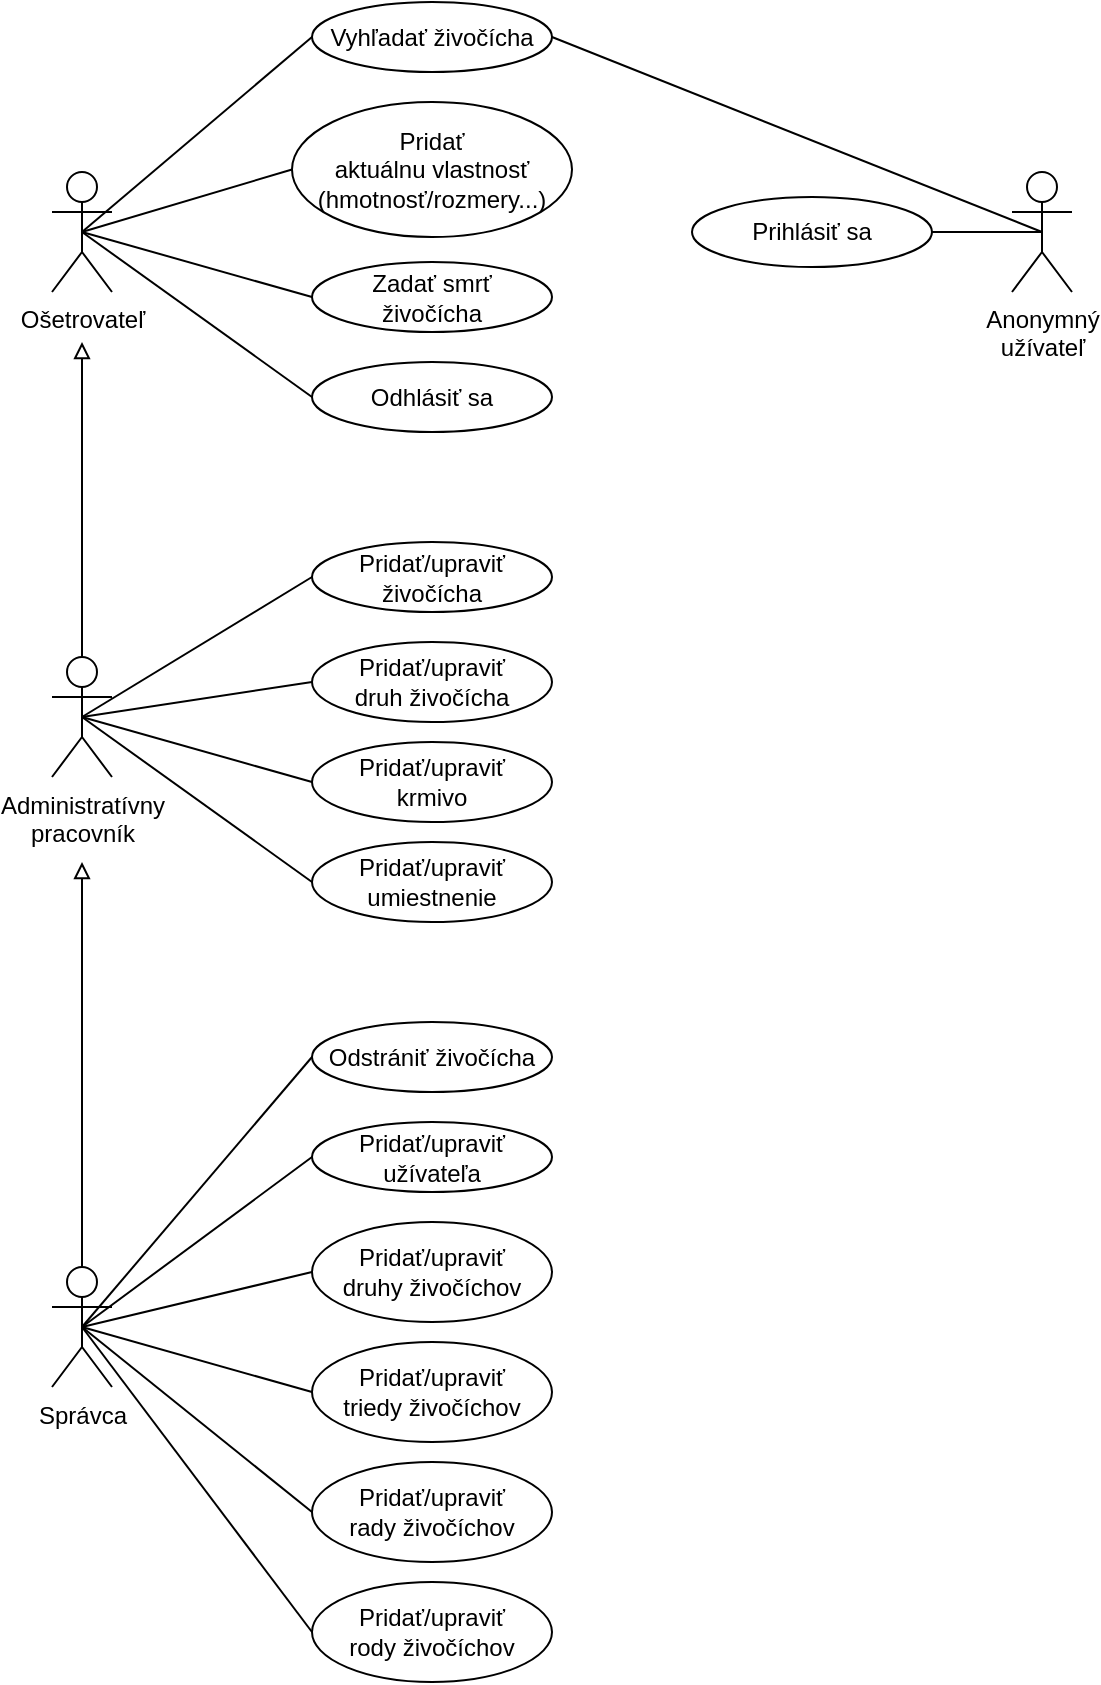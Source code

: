 <mxfile version="13.10.4" type="device"><diagram id="rXLp-2F5jNLr7ZYb_CzC" name="Page-1"><mxGraphModel dx="981" dy="1732" grid="1" gridSize="10" guides="1" tooltips="1" connect="1" arrows="1" fold="1" page="1" pageScale="1" pageWidth="827" pageHeight="1169" math="0" shadow="0"><root><mxCell id="0"/><mxCell id="1" parent="0"/><mxCell id="0I7ktrDc-9_o1Sa2ig3B-70" style="edgeStyle=orthogonalEdgeStyle;rounded=0;orthogonalLoop=1;jettySize=auto;html=1;startArrow=none;startFill=0;endArrow=block;endFill=0;" parent="1" source="0I7ktrDc-9_o1Sa2ig3B-1" edge="1"><mxGeometry relative="1" as="geometry"><mxPoint x="95" y="-700" as="targetPoint"/></mxGeometry></mxCell><mxCell id="0I7ktrDc-9_o1Sa2ig3B-1" value="&lt;div&gt;Správca&lt;/div&gt;&lt;div&gt;&lt;br&gt;&lt;/div&gt;" style="shape=umlActor;verticalLabelPosition=bottom;verticalAlign=top;html=1;" parent="1" vertex="1"><mxGeometry x="80" y="-497.5" width="30" height="60" as="geometry"/></mxCell><mxCell id="0I7ktrDc-9_o1Sa2ig3B-69" style="edgeStyle=orthogonalEdgeStyle;rounded=0;orthogonalLoop=1;jettySize=auto;html=1;endArrow=block;endFill=0;startArrow=none;startFill=0;" parent="1" source="0I7ktrDc-9_o1Sa2ig3B-3" edge="1"><mxGeometry relative="1" as="geometry"><mxPoint x="95" y="-960" as="targetPoint"/><Array as="points"><mxPoint x="95" y="-910"/><mxPoint x="95" y="-910"/></Array></mxGeometry></mxCell><mxCell id="0I7ktrDc-9_o1Sa2ig3B-3" value="&lt;div&gt;Administratívny&lt;/div&gt;&lt;div&gt;pracovník&lt;/div&gt;" style="shape=umlActor;verticalLabelPosition=bottom;verticalAlign=top;html=1;" parent="1" vertex="1"><mxGeometry x="80" y="-802.5" width="30" height="60" as="geometry"/></mxCell><mxCell id="0I7ktrDc-9_o1Sa2ig3B-5" value="&lt;div&gt;Ošetrovateľ&lt;/div&gt;&lt;div&gt;&lt;br&gt;&lt;/div&gt;" style="shape=umlActor;verticalLabelPosition=bottom;verticalAlign=top;html=1;" parent="1" vertex="1"><mxGeometry x="80" y="-1045" width="30" height="60" as="geometry"/></mxCell><mxCell id="0I7ktrDc-9_o1Sa2ig3B-10" value="Odstrániť živočícha" style="ellipse;whiteSpace=wrap;html=1;" parent="1" vertex="1"><mxGeometry x="210" y="-620" width="120" height="35" as="geometry"/></mxCell><mxCell id="0I7ktrDc-9_o1Sa2ig3B-11" value="" style="endArrow=none;html=1;exitX=0;exitY=0.5;exitDx=0;exitDy=0;entryX=0.5;entryY=0.5;entryDx=0;entryDy=0;entryPerimeter=0;" parent="1" source="0I7ktrDc-9_o1Sa2ig3B-10" target="0I7ktrDc-9_o1Sa2ig3B-1" edge="1"><mxGeometry width="50" height="50" relative="1" as="geometry"><mxPoint x="220" y="-635" as="sourcePoint"/><mxPoint x="270" y="-685" as="targetPoint"/></mxGeometry></mxCell><mxCell id="0I7ktrDc-9_o1Sa2ig3B-13" value="" style="endArrow=none;html=1;exitX=0;exitY=0.5;exitDx=0;exitDy=0;entryX=0.5;entryY=0.5;entryDx=0;entryDy=0;entryPerimeter=0;" parent="1" source="0I7ktrDc-9_o1Sa2ig3B-14" target="0I7ktrDc-9_o1Sa2ig3B-1" edge="1"><mxGeometry width="50" height="50" relative="1" as="geometry"><mxPoint x="140" y="-580" as="sourcePoint"/><mxPoint x="130" y="-555" as="targetPoint"/></mxGeometry></mxCell><mxCell id="0I7ktrDc-9_o1Sa2ig3B-14" value="Pridať/upraviť užívateľa" style="ellipse;whiteSpace=wrap;html=1;" parent="1" vertex="1"><mxGeometry x="210" y="-570" width="120" height="35" as="geometry"/></mxCell><mxCell id="0I7ktrDc-9_o1Sa2ig3B-15" value="&lt;div&gt;Pridať/upraviť&lt;/div&gt;&lt;div&gt;druhy živočíchov&lt;/div&gt;" style="ellipse;whiteSpace=wrap;html=1;" parent="1" vertex="1"><mxGeometry x="210" y="-520" width="120" height="50" as="geometry"/></mxCell><mxCell id="0I7ktrDc-9_o1Sa2ig3B-16" value="&lt;div&gt;Pridať/upraviť&lt;/div&gt;&lt;div&gt;krmivo&lt;/div&gt;" style="ellipse;whiteSpace=wrap;html=1;" parent="1" vertex="1"><mxGeometry x="210" y="-760" width="120" height="40" as="geometry"/></mxCell><mxCell id="0I7ktrDc-9_o1Sa2ig3B-17" value="" style="endArrow=none;html=1;exitX=0;exitY=0.5;exitDx=0;exitDy=0;entryX=0.5;entryY=0.5;entryDx=0;entryDy=0;entryPerimeter=0;" parent="1" source="0I7ktrDc-9_o1Sa2ig3B-16" target="0I7ktrDc-9_o1Sa2ig3B-3" edge="1"><mxGeometry width="50" height="50" relative="1" as="geometry"><mxPoint x="220" y="-675" as="sourcePoint"/><mxPoint x="95" y="-777.5" as="targetPoint"/></mxGeometry></mxCell><mxCell id="0I7ktrDc-9_o1Sa2ig3B-19" value="&lt;div&gt;Zadať smrť&lt;/div&gt;&lt;div&gt;živočícha&lt;/div&gt;" style="ellipse;whiteSpace=wrap;html=1;" parent="1" vertex="1"><mxGeometry x="210" y="-1000" width="120" height="35" as="geometry"/></mxCell><mxCell id="0I7ktrDc-9_o1Sa2ig3B-21" value="" style="endArrow=none;html=1;entryX=0;entryY=0.5;entryDx=0;entryDy=0;exitX=0.5;exitY=0.5;exitDx=0;exitDy=0;exitPerimeter=0;" parent="1" source="0I7ktrDc-9_o1Sa2ig3B-5" target="0I7ktrDc-9_o1Sa2ig3B-47" edge="1"><mxGeometry width="50" height="50" relative="1" as="geometry"><mxPoint x="280" y="-875" as="sourcePoint"/><mxPoint x="170" y="-1110" as="targetPoint"/></mxGeometry></mxCell><mxCell id="0I7ktrDc-9_o1Sa2ig3B-25" value="" style="endArrow=none;html=1;entryX=0;entryY=0.5;entryDx=0;entryDy=0;exitX=0.5;exitY=0.5;exitDx=0;exitDy=0;exitPerimeter=0;" parent="1" source="0I7ktrDc-9_o1Sa2ig3B-5" target="0I7ktrDc-9_o1Sa2ig3B-19" edge="1"><mxGeometry width="50" height="50" relative="1" as="geometry"><mxPoint x="340" y="-915" as="sourcePoint"/><mxPoint x="390" y="-965" as="targetPoint"/></mxGeometry></mxCell><mxCell id="0I7ktrDc-9_o1Sa2ig3B-33" style="edgeStyle=orthogonalEdgeStyle;rounded=0;orthogonalLoop=1;jettySize=auto;html=1;exitX=0.5;exitY=0.5;exitDx=0;exitDy=0;exitPerimeter=0;entryX=1;entryY=0.5;entryDx=0;entryDy=0;endArrow=none;endFill=0;" parent="1" source="0I7ktrDc-9_o1Sa2ig3B-30" target="0I7ktrDc-9_o1Sa2ig3B-32" edge="1"><mxGeometry relative="1" as="geometry"/></mxCell><mxCell id="0I7ktrDc-9_o1Sa2ig3B-30" value="&lt;div&gt;Anonymný&lt;/div&gt;&lt;div&gt;užívateľ&lt;/div&gt;" style="shape=umlActor;verticalLabelPosition=bottom;verticalAlign=top;html=1;" parent="1" vertex="1"><mxGeometry x="560" y="-1045" width="30" height="60" as="geometry"/></mxCell><mxCell id="0I7ktrDc-9_o1Sa2ig3B-32" value="Prihlásiť sa" style="ellipse;whiteSpace=wrap;html=1;" parent="1" vertex="1"><mxGeometry x="400" y="-1032.5" width="120" height="35" as="geometry"/></mxCell><mxCell id="0I7ktrDc-9_o1Sa2ig3B-36" value="" style="endArrow=none;html=1;entryX=1;entryY=0.5;entryDx=0;entryDy=0;exitX=0.5;exitY=0.5;exitDx=0;exitDy=0;exitPerimeter=0;" parent="1" source="0I7ktrDc-9_o1Sa2ig3B-30" target="0I7ktrDc-9_o1Sa2ig3B-47" edge="1"><mxGeometry width="50" height="50" relative="1" as="geometry"><mxPoint x="440" y="-1060" as="sourcePoint"/><mxPoint x="300" y="-1110" as="targetPoint"/></mxGeometry></mxCell><mxCell id="0I7ktrDc-9_o1Sa2ig3B-38" value="&lt;div&gt;Odhlásiť sa&lt;/div&gt;" style="ellipse;whiteSpace=wrap;html=1;" parent="1" vertex="1"><mxGeometry x="210" y="-950" width="120" height="35" as="geometry"/></mxCell><mxCell id="0I7ktrDc-9_o1Sa2ig3B-39" value="" style="endArrow=none;html=1;entryX=0.5;entryY=0.5;entryDx=0;entryDy=0;entryPerimeter=0;exitX=0;exitY=0.5;exitDx=0;exitDy=0;" parent="1" source="0I7ktrDc-9_o1Sa2ig3B-38" target="0I7ktrDc-9_o1Sa2ig3B-5" edge="1"><mxGeometry width="50" height="50" relative="1" as="geometry"><mxPoint x="280" y="-910" as="sourcePoint"/><mxPoint x="330" y="-960" as="targetPoint"/></mxGeometry></mxCell><mxCell id="0I7ktrDc-9_o1Sa2ig3B-41" value="&lt;div&gt;Pridať&lt;/div&gt;&lt;div&gt;aktuálnu vlastnosť (hmotnosť/rozmery...)&lt;/div&gt;" style="ellipse;whiteSpace=wrap;html=1;" parent="1" vertex="1"><mxGeometry x="200" y="-1080" width="140" height="67.5" as="geometry"/></mxCell><mxCell id="0I7ktrDc-9_o1Sa2ig3B-45" value="" style="endArrow=none;html=1;entryX=0;entryY=0.5;entryDx=0;entryDy=0;exitX=0.5;exitY=0.5;exitDx=0;exitDy=0;exitPerimeter=0;" parent="1" source="0I7ktrDc-9_o1Sa2ig3B-5" target="0I7ktrDc-9_o1Sa2ig3B-41" edge="1"><mxGeometry width="50" height="50" relative="1" as="geometry"><mxPoint x="190" y="-990" as="sourcePoint"/><mxPoint x="240" y="-1040" as="targetPoint"/></mxGeometry></mxCell><mxCell id="0I7ktrDc-9_o1Sa2ig3B-47" value="Vyhľadať živočícha" style="ellipse;whiteSpace=wrap;html=1;" parent="1" vertex="1"><mxGeometry x="210" y="-1130" width="120" height="35" as="geometry"/></mxCell><mxCell id="0I7ktrDc-9_o1Sa2ig3B-50" value="Pridať/upraviť&lt;div&gt;umiestnenie&lt;/div&gt;" style="ellipse;whiteSpace=wrap;html=1;" parent="1" vertex="1"><mxGeometry x="210" y="-710" width="120" height="40" as="geometry"/></mxCell><mxCell id="0I7ktrDc-9_o1Sa2ig3B-51" value="" style="endArrow=none;html=1;entryX=0;entryY=0.5;entryDx=0;entryDy=0;exitX=0.5;exitY=0.5;exitDx=0;exitDy=0;exitPerimeter=0;" parent="1" source="0I7ktrDc-9_o1Sa2ig3B-3" target="0I7ktrDc-9_o1Sa2ig3B-50" edge="1"><mxGeometry width="50" height="50" relative="1" as="geometry"><mxPoint x="95" y="-725" as="sourcePoint"/><mxPoint x="310" y="-767.5" as="targetPoint"/></mxGeometry></mxCell><mxCell id="0I7ktrDc-9_o1Sa2ig3B-52" value="" style="endArrow=none;html=1;exitX=0;exitY=0.5;exitDx=0;exitDy=0;entryX=0.5;entryY=0.5;entryDx=0;entryDy=0;entryPerimeter=0;" parent="1" source="0I7ktrDc-9_o1Sa2ig3B-15" target="0I7ktrDc-9_o1Sa2ig3B-1" edge="1"><mxGeometry width="50" height="50" relative="1" as="geometry"><mxPoint x="260" y="-620" as="sourcePoint"/><mxPoint x="130" y="-500" as="targetPoint"/></mxGeometry></mxCell><mxCell id="0I7ktrDc-9_o1Sa2ig3B-58" value="Pridať/upraviť&lt;div&gt;rady živočíchov&lt;/div&gt;" style="ellipse;whiteSpace=wrap;html=1;" parent="1" vertex="1"><mxGeometry x="210" y="-400" width="120" height="50" as="geometry"/></mxCell><mxCell id="0I7ktrDc-9_o1Sa2ig3B-59" value="&lt;div&gt;Pridať/upraviť&lt;/div&gt;&lt;div&gt;triedy živočíchov&lt;/div&gt;" style="ellipse;whiteSpace=wrap;html=1;" parent="1" vertex="1"><mxGeometry x="210" y="-460" width="120" height="50" as="geometry"/></mxCell><mxCell id="0I7ktrDc-9_o1Sa2ig3B-61" value="&lt;div&gt;Pridať/upraviť&lt;/div&gt;&lt;div&gt;rody živočíchov&lt;/div&gt;" style="ellipse;whiteSpace=wrap;html=1;" parent="1" vertex="1"><mxGeometry x="210" y="-340" width="120" height="50" as="geometry"/></mxCell><mxCell id="0I7ktrDc-9_o1Sa2ig3B-65" value="" style="endArrow=none;html=1;entryX=0.5;entryY=0.5;entryDx=0;entryDy=0;entryPerimeter=0;exitX=0;exitY=0.5;exitDx=0;exitDy=0;" parent="1" source="0I7ktrDc-9_o1Sa2ig3B-58" target="0I7ktrDc-9_o1Sa2ig3B-1" edge="1"><mxGeometry width="50" height="50" relative="1" as="geometry"><mxPoint x="180" y="-432.5" as="sourcePoint"/><mxPoint x="230" y="-482.5" as="targetPoint"/></mxGeometry></mxCell><mxCell id="0I7ktrDc-9_o1Sa2ig3B-66" value="" style="endArrow=none;html=1;exitX=0;exitY=0.5;exitDx=0;exitDy=0;entryX=0.5;entryY=0.5;entryDx=0;entryDy=0;entryPerimeter=0;" parent="1" source="0I7ktrDc-9_o1Sa2ig3B-61" target="0I7ktrDc-9_o1Sa2ig3B-1" edge="1"><mxGeometry width="50" height="50" relative="1" as="geometry"><mxPoint x="180" y="-432.5" as="sourcePoint"/><mxPoint x="230" y="-482.5" as="targetPoint"/></mxGeometry></mxCell><mxCell id="INxLsDwwnGMB2EfM4-_0-5" value="" style="endArrow=none;html=1;entryX=0.5;entryY=0.5;entryDx=0;entryDy=0;entryPerimeter=0;exitX=0;exitY=0.5;exitDx=0;exitDy=0;" parent="1" source="0I7ktrDc-9_o1Sa2ig3B-59" target="0I7ktrDc-9_o1Sa2ig3B-1" edge="1"><mxGeometry width="50" height="50" relative="1" as="geometry"><mxPoint x="280" y="-462.5" as="sourcePoint"/><mxPoint x="330" y="-512.5" as="targetPoint"/></mxGeometry></mxCell><mxCell id="INxLsDwwnGMB2EfM4-_0-6" value="Pridať/upraviť živočícha" style="ellipse;whiteSpace=wrap;html=1;" parent="1" vertex="1"><mxGeometry x="210" y="-860" width="120" height="35" as="geometry"/></mxCell><mxCell id="INxLsDwwnGMB2EfM4-_0-7" value="" style="endArrow=none;html=1;entryX=0;entryY=0.5;entryDx=0;entryDy=0;exitX=0.5;exitY=0.5;exitDx=0;exitDy=0;exitPerimeter=0;" parent="1" source="0I7ktrDc-9_o1Sa2ig3B-3" target="INxLsDwwnGMB2EfM4-_0-6" edge="1"><mxGeometry width="50" height="50" relative="1" as="geometry"><mxPoint x="420" y="-507.5" as="sourcePoint"/><mxPoint x="470" y="-557.5" as="targetPoint"/></mxGeometry></mxCell><mxCell id="XZiZ0cCxXRkD8IXy1IKX-1" value="" style="endArrow=none;html=1;exitX=0.5;exitY=0.5;exitDx=0;exitDy=0;exitPerimeter=0;entryX=0;entryY=0.5;entryDx=0;entryDy=0;" edge="1" parent="1" source="0I7ktrDc-9_o1Sa2ig3B-3" target="XZiZ0cCxXRkD8IXy1IKX-2"><mxGeometry width="50" height="50" relative="1" as="geometry"><mxPoint x="160" y="-742.5" as="sourcePoint"/><mxPoint x="210" y="-792.5" as="targetPoint"/></mxGeometry></mxCell><mxCell id="XZiZ0cCxXRkD8IXy1IKX-2" value="&lt;div&gt;Pridať/upraviť&lt;/div&gt;&lt;div&gt;druh živočícha&lt;br&gt;&lt;/div&gt;" style="ellipse;whiteSpace=wrap;html=1;" vertex="1" parent="1"><mxGeometry x="210" y="-810" width="120" height="40" as="geometry"/></mxCell></root></mxGraphModel></diagram></mxfile>